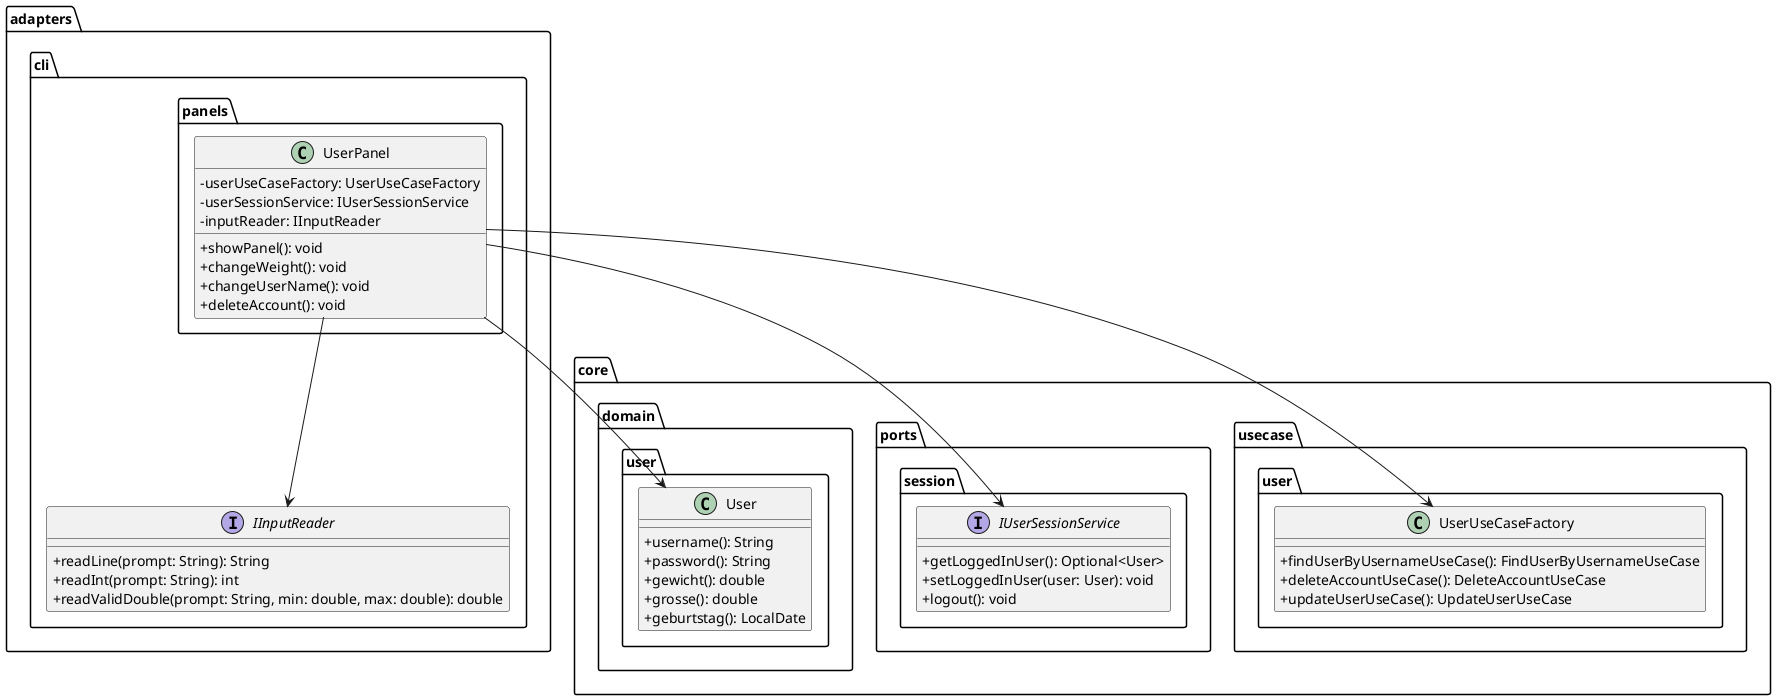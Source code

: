 @startuml
skinparam classAttributeIconSize 0

' Packages
package adapters.cli.panels {
  class UserPanel {
    - userUseCaseFactory: UserUseCaseFactory
    - userSessionService: IUserSessionService
    - inputReader: IInputReader
    + showPanel(): void
    + changeWeight(): void
    + changeUserName(): void
    + deleteAccount(): void
  }
}


  class core.usecase.user.UserUseCaseFactory {
    + findUserByUsernameUseCase(): FindUserByUsernameUseCase
    + deleteAccountUseCase(): DeleteAccountUseCase
    + updateUserUseCase(): UpdateUserUseCase
  }


package core.ports.session {
  interface IUserSessionService {
    + getLoggedInUser(): Optional<User>
    + setLoggedInUser(user: User): void
    + logout(): void
  }
}

package adapters.cli {
  interface IInputReader {
    + readLine(prompt: String): String
    + readInt(prompt: String): int
    + readValidDouble(prompt: String, min: double, max: double): double
  }
}

package core.domain.user {
  class User {
    + username(): String
    + password(): String
    + gewicht(): double
    + grosse(): double
    + geburtstag(): LocalDate
  }
}

' Relationships
UserPanel --> UserUseCaseFactory
UserPanel --> IUserSessionService
UserPanel --> IInputReader
UserPanel --> User

@enduml
